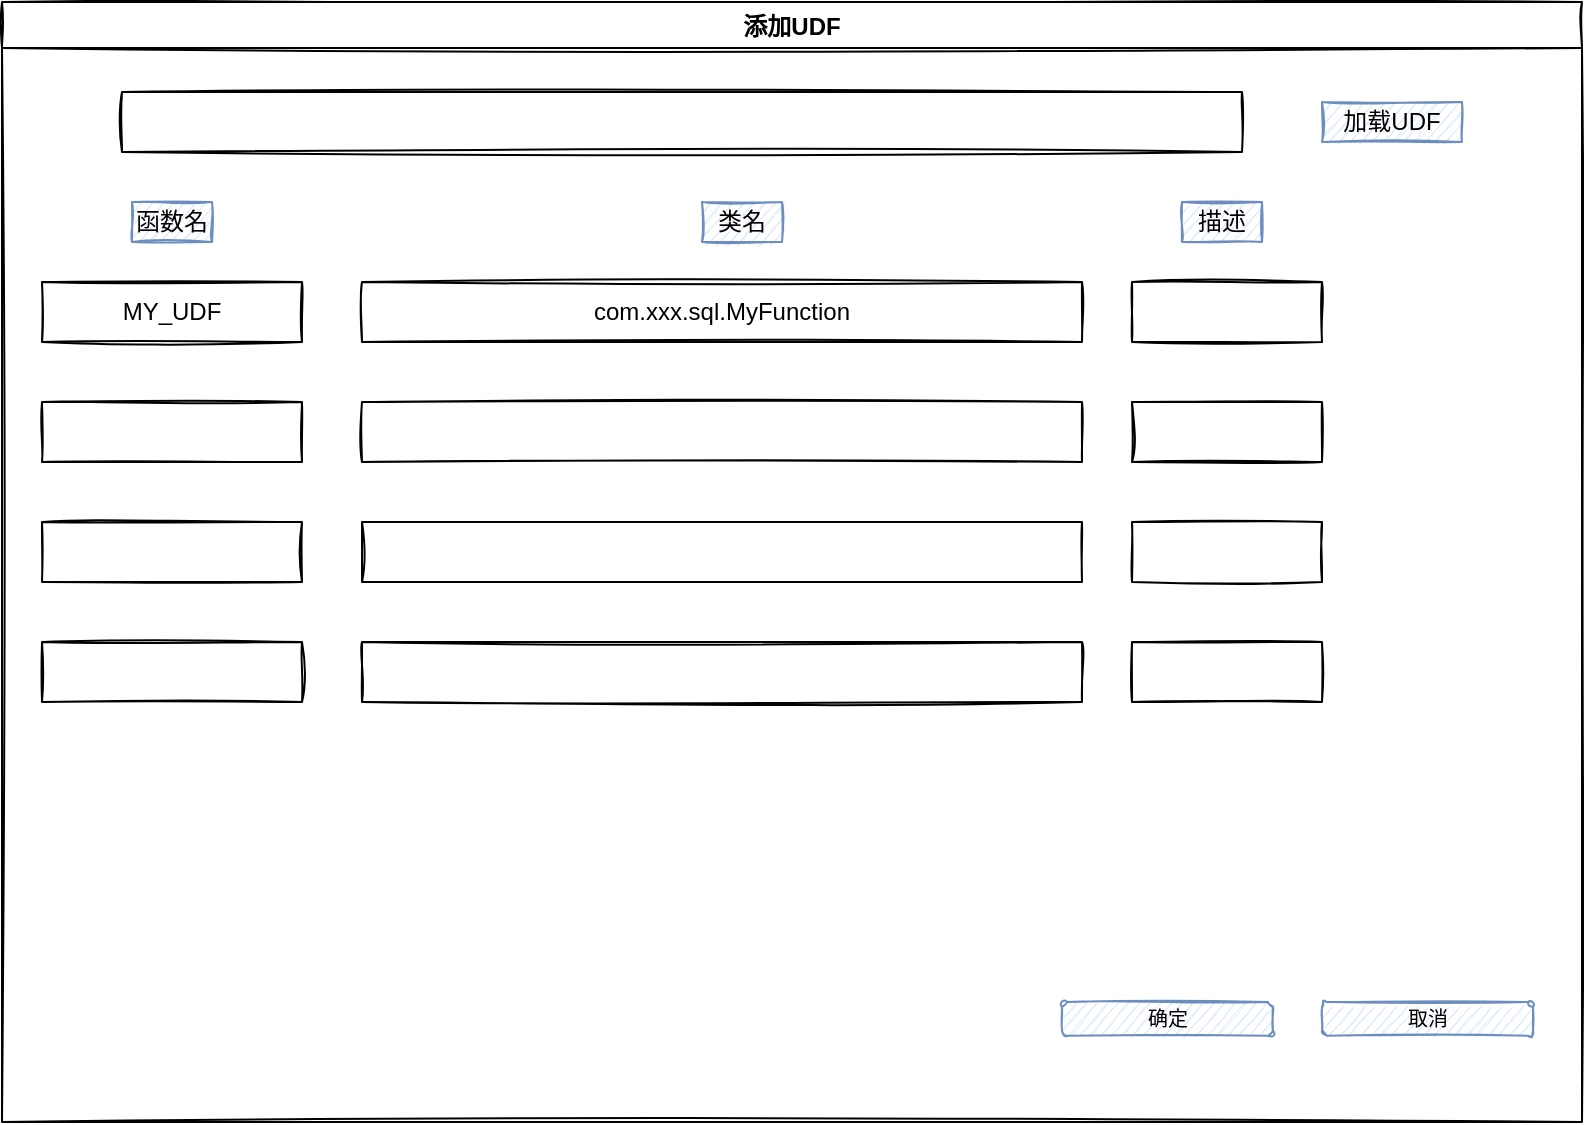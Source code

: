 <mxfile version="15.8.6" type="github" pages="2">
  <diagram id="4iuk9C3c1TCA9W_Shy5l" name="第 1 页">
    <mxGraphModel dx="2009" dy="642" grid="1" gridSize="10" guides="1" tooltips="1" connect="1" arrows="1" fold="1" page="1" pageScale="1" pageWidth="827" pageHeight="1169" math="0" shadow="0">
      <root>
        <mxCell id="0" />
        <mxCell id="1" parent="0" />
        <mxCell id="2UPqbbec-4hA788skLOh-12" value="添加UDF" style="swimlane;sketch=1;" parent="1" vertex="1">
          <mxGeometry x="-510" y="80" width="790" height="560" as="geometry" />
        </mxCell>
        <mxCell id="2UPqbbec-4hA788skLOh-27" value="com.xxx.sql.MyFunction" style="rounded=0;whiteSpace=wrap;html=1;sketch=1;" parent="2UPqbbec-4hA788skLOh-12" vertex="1">
          <mxGeometry x="180" y="140" width="360" height="30" as="geometry" />
        </mxCell>
        <mxCell id="2UPqbbec-4hA788skLOh-28" value="函数名" style="text;html=1;strokeColor=#6c8ebf;fillColor=#dae8fc;align=center;verticalAlign=middle;whiteSpace=wrap;rounded=0;sketch=1;" parent="2UPqbbec-4hA788skLOh-12" vertex="1">
          <mxGeometry x="65" y="100" width="40" height="20" as="geometry" />
        </mxCell>
        <mxCell id="2UPqbbec-4hA788skLOh-29" value="类名" style="text;html=1;strokeColor=#6c8ebf;fillColor=#dae8fc;align=center;verticalAlign=middle;whiteSpace=wrap;rounded=0;sketch=1;" parent="2UPqbbec-4hA788skLOh-12" vertex="1">
          <mxGeometry x="350" y="100" width="40" height="20" as="geometry" />
        </mxCell>
        <mxCell id="2UPqbbec-4hA788skLOh-30" value="MY_UDF" style="rounded=0;whiteSpace=wrap;html=1;sketch=1;" parent="2UPqbbec-4hA788skLOh-12" vertex="1">
          <mxGeometry x="20" y="140" width="130" height="30" as="geometry" />
        </mxCell>
        <mxCell id="2UPqbbec-4hA788skLOh-32" value="描述" style="text;html=1;strokeColor=#6c8ebf;fillColor=#dae8fc;align=center;verticalAlign=middle;whiteSpace=wrap;rounded=0;sketch=1;" parent="2UPqbbec-4hA788skLOh-12" vertex="1">
          <mxGeometry x="590" y="100" width="40" height="20" as="geometry" />
        </mxCell>
        <mxCell id="2UPqbbec-4hA788skLOh-41" value="加载UDF" style="text;html=1;strokeColor=#6c8ebf;fillColor=#dae8fc;align=center;verticalAlign=middle;whiteSpace=wrap;rounded=0;sketch=1;" parent="2UPqbbec-4hA788skLOh-12" vertex="1">
          <mxGeometry x="660" y="50" width="70" height="20" as="geometry" />
        </mxCell>
        <mxCell id="2UPqbbec-4hA788skLOh-40" value="" style="rounded=0;whiteSpace=wrap;html=1;sketch=1;" parent="2UPqbbec-4hA788skLOh-12" vertex="1">
          <mxGeometry x="60" y="45" width="560" height="30" as="geometry" />
        </mxCell>
        <mxCell id="2UPqbbec-4hA788skLOh-43" value="" style="rounded=0;whiteSpace=wrap;html=1;sketch=1;" parent="2UPqbbec-4hA788skLOh-12" vertex="1">
          <mxGeometry x="180" y="200" width="360" height="30" as="geometry" />
        </mxCell>
        <mxCell id="2UPqbbec-4hA788skLOh-44" value="" style="rounded=0;whiteSpace=wrap;html=1;sketch=1;" parent="2UPqbbec-4hA788skLOh-12" vertex="1">
          <mxGeometry x="20" y="200" width="130" height="30" as="geometry" />
        </mxCell>
        <mxCell id="2UPqbbec-4hA788skLOh-57" value="" style="shape=image;html=1;verticalAlign=top;verticalLabelPosition=bottom;labelBackgroundColor=#ffffff;imageAspect=0;aspect=fixed;image=https://cdn3.iconfinder.com/data/icons/flat-actions-icons-9/792/Tick_Mark_Dark-128.png;sketch=1;" parent="2UPqbbec-4hA788skLOh-12" vertex="1">
          <mxGeometry x="720" y="136" width="38" height="38" as="geometry" />
        </mxCell>
        <mxCell id="2UPqbbec-4hA788skLOh-58" value="" style="shape=image;html=1;verticalAlign=top;verticalLabelPosition=bottom;labelBackgroundColor=#ffffff;imageAspect=0;aspect=fixed;image=https://cdn3.iconfinder.com/data/icons/flat-actions-icons-9/792/Tick_Mark_Dark-128.png;sketch=1;" parent="2UPqbbec-4hA788skLOh-12" vertex="1">
          <mxGeometry x="720" y="200" width="38" height="38" as="geometry" />
        </mxCell>
        <mxCell id="2UPqbbec-4hA788skLOh-59" value="" style="shape=image;html=1;verticalAlign=top;verticalLabelPosition=bottom;labelBackgroundColor=#ffffff;imageAspect=0;aspect=fixed;image=https://cdn3.iconfinder.com/data/icons/flat-actions-icons-9/792/Tick_Mark_Dark-128.png;sketch=1;" parent="2UPqbbec-4hA788skLOh-12" vertex="1">
          <mxGeometry x="720" y="261" width="38" height="38" as="geometry" />
        </mxCell>
        <mxCell id="2UPqbbec-4hA788skLOh-61" value="" style="shape=image;html=1;verticalAlign=top;verticalLabelPosition=bottom;labelBackgroundColor=#ffffff;imageAspect=0;aspect=fixed;image=https://cdn4.iconfinder.com/data/icons/icocentre-free-icons/114/f-cross_256-128.png;sketch=1;" parent="2UPqbbec-4hA788skLOh-12" vertex="1">
          <mxGeometry x="725" y="328.5" width="28" height="28" as="geometry" />
        </mxCell>
        <mxCell id="2UPqbbec-4hA788skLOh-64" value="确定" style="rounded=1;html=1;shadow=0;dashed=0;whiteSpace=wrap;fontSize=10;fillColor=#dae8fc;align=center;strokeColor=#6c8ebf;sketch=1;" parent="2UPqbbec-4hA788skLOh-12" vertex="1">
          <mxGeometry x="530" y="500" width="105.5" height="16.88" as="geometry" />
        </mxCell>
        <mxCell id="2UPqbbec-4hA788skLOh-68" value="" style="shape=image;html=1;verticalAlign=top;verticalLabelPosition=bottom;labelBackgroundColor=#ffffff;imageAspect=0;aspect=fixed;image=https://cdn4.iconfinder.com/data/icons/ionicons/512/icon-ios7-minus-outline-128.png;sketch=1;" parent="2UPqbbec-4hA788skLOh-12" vertex="1">
          <mxGeometry x="691" y="140" width="29" height="29" as="geometry" />
        </mxCell>
        <mxCell id="2UPqbbec-4hA788skLOh-69" value="" style="shape=image;html=1;verticalAlign=top;verticalLabelPosition=bottom;labelBackgroundColor=#ffffff;imageAspect=0;aspect=fixed;image=https://cdn4.iconfinder.com/data/icons/ionicons/512/icon-ios7-minus-outline-128.png;sketch=1;" parent="2UPqbbec-4hA788skLOh-12" vertex="1">
          <mxGeometry x="691" y="204.5" width="29" height="29" as="geometry" />
        </mxCell>
        <mxCell id="2UPqbbec-4hA788skLOh-70" value="" style="shape=image;html=1;verticalAlign=top;verticalLabelPosition=bottom;labelBackgroundColor=#ffffff;imageAspect=0;aspect=fixed;image=https://cdn4.iconfinder.com/data/icons/ionicons/512/icon-ios7-minus-outline-128.png;sketch=1;" parent="2UPqbbec-4hA788skLOh-12" vertex="1">
          <mxGeometry x="691" y="265.5" width="29" height="29" as="geometry" />
        </mxCell>
        <mxCell id="2UPqbbec-4hA788skLOh-71" value="" style="shape=image;html=1;verticalAlign=top;verticalLabelPosition=bottom;labelBackgroundColor=#ffffff;imageAspect=0;aspect=fixed;image=https://cdn4.iconfinder.com/data/icons/ionicons/512/icon-ios7-minus-outline-128.png;sketch=1;" parent="2UPqbbec-4hA788skLOh-12" vertex="1">
          <mxGeometry x="690" y="328.5" width="29" height="29" as="geometry" />
        </mxCell>
        <mxCell id="eT6F7r95OTAMLALFbOT9-1" value="" style="rounded=0;whiteSpace=wrap;html=1;sketch=1;" parent="2UPqbbec-4hA788skLOh-12" vertex="1">
          <mxGeometry x="565" y="140" width="95" height="30" as="geometry" />
        </mxCell>
        <mxCell id="eT6F7r95OTAMLALFbOT9-3" value="" style="rounded=0;whiteSpace=wrap;html=1;sketch=1;" parent="2UPqbbec-4hA788skLOh-12" vertex="1">
          <mxGeometry x="565" y="200" width="95" height="30" as="geometry" />
        </mxCell>
        <mxCell id="eT6F7r95OTAMLALFbOT9-5" value="" style="rounded=0;whiteSpace=wrap;html=1;sketch=1;" parent="2UPqbbec-4hA788skLOh-12" vertex="1">
          <mxGeometry x="565" y="320" width="95" height="30" as="geometry" />
        </mxCell>
        <mxCell id="eT6F7r95OTAMLALFbOT9-4" value="" style="rounded=0;whiteSpace=wrap;html=1;sketch=1;" parent="2UPqbbec-4hA788skLOh-12" vertex="1">
          <mxGeometry x="565" y="260" width="95" height="30" as="geometry" />
        </mxCell>
        <mxCell id="2UPqbbec-4hA788skLOh-46" value="" style="rounded=0;whiteSpace=wrap;html=1;sketch=1;" parent="1" vertex="1">
          <mxGeometry x="-330" y="340" width="360" height="30" as="geometry" />
        </mxCell>
        <mxCell id="2UPqbbec-4hA788skLOh-47" value="" style="rounded=0;whiteSpace=wrap;html=1;sketch=1;" parent="1" vertex="1">
          <mxGeometry x="-490" y="340" width="130" height="30" as="geometry" />
        </mxCell>
        <mxCell id="2UPqbbec-4hA788skLOh-49" value="" style="rounded=0;whiteSpace=wrap;html=1;sketch=1;" parent="1" vertex="1">
          <mxGeometry x="-330" y="400" width="360" height="30" as="geometry" />
        </mxCell>
        <mxCell id="2UPqbbec-4hA788skLOh-50" value="" style="rounded=0;whiteSpace=wrap;html=1;sketch=1;" parent="1" vertex="1">
          <mxGeometry x="-490" y="400" width="130" height="30" as="geometry" />
        </mxCell>
        <mxCell id="2UPqbbec-4hA788skLOh-66" value="取消" style="rounded=1;html=1;shadow=0;dashed=0;whiteSpace=wrap;fontSize=10;fillColor=#dae8fc;align=center;strokeColor=#6c8ebf;sketch=1;" parent="1" vertex="1">
          <mxGeometry x="150" y="580" width="105.5" height="16.88" as="geometry" />
        </mxCell>
      </root>
    </mxGraphModel>
  </diagram>
  <diagram id="IbhHh8VE6QM9-RpfRE3v" name="第 2 页">
    <mxGraphModel dx="1182" dy="642" grid="1" gridSize="10" guides="1" tooltips="1" connect="1" arrows="1" fold="1" page="1" pageScale="1" pageWidth="827" pageHeight="1169" math="0" shadow="0">
      <root>
        <mxCell id="IIgY_rsshR4AEc-FguAB-0" />
        <mxCell id="IIgY_rsshR4AEc-FguAB-1" parent="IIgY_rsshR4AEc-FguAB-0" />
        <mxCell id="_fa85mMK6ymNcFbLeZfS-16" value="TICS计算节点" style="swimlane;labelBackgroundColor=none;comic=0;sketch=1;fontSize=15;fontColor=#000000;fillColor=none;" parent="IIgY_rsshR4AEc-FguAB-1" vertex="1">
          <mxGeometry x="50" y="50" width="880" height="710" as="geometry" />
        </mxCell>
        <mxCell id="_fa85mMK6ymNcFbLeZfS-17" value="计算节点" style="swimlane;fontStyle=0;childLayout=stackLayout;horizontal=1;startSize=26;fillColor=none;horizontalStack=0;resizeParent=1;resizeParentMax=0;resizeLast=0;collapsible=1;marginBottom=0;labelBackgroundColor=none;comic=0;sketch=1;fontSize=15;fontColor=#000000;" parent="_fa85mMK6ymNcFbLeZfS-16" vertex="1">
          <mxGeometry x="10" y="30" width="140" height="234" as="geometry" />
        </mxCell>
        <mxCell id="_fa85mMK6ymNcFbLeZfS-18" value="作业管理" style="text;strokeColor=none;fillColor=none;align=left;verticalAlign=top;spacingLeft=4;spacingRight=4;overflow=hidden;rotatable=0;points=[[0,0.5],[1,0.5]];portConstraint=eastwest;labelBackgroundColor=none;comic=0;sketch=1;fontSize=15;fontColor=#000000;" parent="_fa85mMK6ymNcFbLeZfS-17" vertex="1">
          <mxGeometry y="26" width="140" height="26" as="geometry" />
        </mxCell>
        <mxCell id="22q1olXE7yHZll5WsaAp-2" value="任务管理" style="text;strokeColor=none;fillColor=none;align=left;verticalAlign=top;spacingLeft=4;spacingRight=4;overflow=hidden;rotatable=0;points=[[0,0.5],[1,0.5]];portConstraint=eastwest;labelBackgroundColor=none;comic=0;sketch=1;fontSize=15;fontColor=#000000;" vertex="1" parent="_fa85mMK6ymNcFbLeZfS-17">
          <mxGeometry y="52" width="140" height="26" as="geometry" />
        </mxCell>
        <mxCell id="_fa85mMK6ymNcFbLeZfS-20" value="数据管理" style="text;strokeColor=none;fillColor=none;align=left;verticalAlign=top;spacingLeft=4;spacingRight=4;overflow=hidden;rotatable=0;points=[[0,0.5],[1,0.5]];portConstraint=eastwest;labelBackgroundColor=none;comic=0;sketch=1;fontSize=15;fontColor=#000000;" parent="_fa85mMK6ymNcFbLeZfS-17" vertex="1">
          <mxGeometry y="78" width="140" height="26" as="geometry" />
        </mxCell>
        <mxCell id="_fa85mMK6ymNcFbLeZfS-21" value="算法管理" style="text;strokeColor=none;fillColor=none;align=left;verticalAlign=top;spacingLeft=4;spacingRight=4;overflow=hidden;rotatable=0;points=[[0,0.5],[1,0.5]];portConstraint=eastwest;labelBackgroundColor=none;comic=0;sketch=1;fontSize=15;fontColor=#000000;" parent="_fa85mMK6ymNcFbLeZfS-17" vertex="1">
          <mxGeometry y="104" width="140" height="26" as="geometry" />
        </mxCell>
        <mxCell id="_fa85mMK6ymNcFbLeZfS-22" value="连接器管理" style="text;strokeColor=none;fillColor=none;align=left;verticalAlign=top;spacingLeft=4;spacingRight=4;overflow=hidden;rotatable=0;points=[[0,0.5],[1,0.5]];portConstraint=eastwest;labelBackgroundColor=none;comic=0;sketch=1;fontSize=15;fontColor=#000000;" parent="_fa85mMK6ymNcFbLeZfS-17" vertex="1">
          <mxGeometry y="130" width="140" height="26" as="geometry" />
        </mxCell>
        <mxCell id="_fa85mMK6ymNcFbLeZfS-23" value="审计日志" style="text;strokeColor=none;fillColor=none;align=left;verticalAlign=top;spacingLeft=4;spacingRight=4;overflow=hidden;rotatable=0;points=[[0,0.5],[1,0.5]];portConstraint=eastwest;labelBackgroundColor=none;comic=0;sketch=1;fontSize=15;fontColor=#000000;" parent="_fa85mMK6ymNcFbLeZfS-17" vertex="1">
          <mxGeometry y="156" width="140" height="26" as="geometry" />
        </mxCell>
        <mxCell id="22q1olXE7yHZll5WsaAp-1" value="审批管理" style="text;strokeColor=none;fillColor=none;align=left;verticalAlign=top;spacingLeft=4;spacingRight=4;overflow=hidden;rotatable=0;points=[[0,0.5],[1,0.5]];portConstraint=eastwest;labelBackgroundColor=none;comic=0;sketch=1;fontSize=15;fontColor=#000000;" vertex="1" parent="_fa85mMK6ymNcFbLeZfS-17">
          <mxGeometry y="182" width="140" height="26" as="geometry" />
        </mxCell>
        <mxCell id="_fa85mMK6ymNcFbLeZfS-19" value="自定义函数管理" style="text;strokeColor=#000000;fillColor=none;align=left;verticalAlign=top;spacingLeft=4;spacingRight=4;overflow=hidden;rotatable=0;points=[[0,0.5],[1,0.5]];portConstraint=eastwest;labelBackgroundColor=#E6E6E6;comic=0;sketch=1;fontSize=15;fontColor=#0000FF;fontStyle=1" parent="_fa85mMK6ymNcFbLeZfS-17" vertex="1">
          <mxGeometry y="208" width="140" height="26" as="geometry" />
        </mxCell>
        <mxCell id="_fa85mMK6ymNcFbLeZfS-38" value="" style="strokeWidth=1;shadow=0;dashed=0;align=center;html=1;shape=mxgraph.mockup.containers.marginRect2;rectMarginTop=32;strokeColor=#666666;gradientColor=none;labelBackgroundColor=#E6E6E6;comic=0;sketch=1;fontSize=15;fontColor=#0000FF;container=0;" parent="_fa85mMK6ymNcFbLeZfS-16" vertex="1">
          <mxGeometry x="160" y="40" width="720" height="660" as="geometry" />
        </mxCell>
        <mxCell id="_fa85mMK6ymNcFbLeZfS-40" value="&lt;font color=&quot;#0000ff&quot;&gt;自定义函数管理&lt;/font&gt;" style="strokeWidth=1;shadow=0;dashed=0;align=center;html=1;shape=mxgraph.mockup.containers.rrect;rSize=0;fontSize=17;fontColor=#ffffff;strokeColor=#008cff;fillColor=#008cff;labelBackgroundColor=#E6E6E6;comic=0;sketch=1;" parent="_fa85mMK6ymNcFbLeZfS-16" vertex="1">
          <mxGeometry x="160" y="40" width="60" height="25" as="geometry">
            <mxPoint x="30" as="offset" />
          </mxGeometry>
        </mxCell>
        <mxCell id="oAJzMptCtqDwiKWxb2wn-0" value="函数名" style="strokeWidth=1;shadow=0;dashed=0;align=center;html=1;shape=mxgraph.mockup.forms.uRect;fontSize=17;fontColor=#666666;align=left;spacingLeft=5;strokeColor=#666666;labelBackgroundColor=#E6E6E6;comic=0;sketch=1;fillColor=none;" parent="_fa85mMK6ymNcFbLeZfS-16" vertex="1">
          <mxGeometry x="200" y="126.716" width="70" height="40.574" as="geometry" />
        </mxCell>
        <mxCell id="oAJzMptCtqDwiKWxb2wn-2" value="包名" style="strokeWidth=1;shadow=0;dashed=0;align=center;html=1;shape=mxgraph.mockup.forms.uRect;fontSize=17;fontColor=#666666;align=left;spacingLeft=5;strokeColor=#666666;labelBackgroundColor=#E6E6E6;comic=0;sketch=1;fillColor=none;" parent="_fa85mMK6ymNcFbLeZfS-16" vertex="1">
          <mxGeometry x="305.5" y="126.716" width="50" height="40.574" as="geometry" />
        </mxCell>
        <mxCell id="oAJzMptCtqDwiKWxb2wn-4" value="添加时间" style="strokeWidth=1;shadow=0;dashed=0;align=center;html=1;shape=mxgraph.mockup.forms.uRect;fontSize=17;fontColor=#666666;align=left;spacingLeft=5;strokeColor=#666666;labelBackgroundColor=#E6E6E6;comic=0;sketch=1;fillColor=none;" parent="_fa85mMK6ymNcFbLeZfS-16" vertex="1">
          <mxGeometry x="580" y="126.716" width="80" height="40.574" as="geometry" />
        </mxCell>
        <mxCell id="oAJzMptCtqDwiKWxb2wn-3" value="类名" style="strokeWidth=1;shadow=0;dashed=0;align=center;html=1;shape=mxgraph.mockup.forms.uRect;fontSize=17;fontColor=#666666;align=left;spacingLeft=5;strokeColor=#666666;labelBackgroundColor=#E6E6E6;comic=0;sketch=1;fillColor=none;" parent="_fa85mMK6ymNcFbLeZfS-16" vertex="1">
          <mxGeometry x="440" y="126.716" width="46" height="40.574" as="geometry" />
        </mxCell>
        <mxCell id="oAJzMptCtqDwiKWxb2wn-7" value="描述" style="strokeWidth=1;shadow=0;dashed=0;align=center;html=1;shape=mxgraph.mockup.forms.uRect;fontSize=17;fontColor=#666666;align=left;spacingLeft=5;strokeColor=#666666;labelBackgroundColor=#E6E6E6;comic=0;sketch=1;fillColor=none;" parent="_fa85mMK6ymNcFbLeZfS-16" vertex="1">
          <mxGeometry x="690" y="126.716" width="50" height="40.574" as="geometry" />
        </mxCell>
        <mxCell id="oAJzMptCtqDwiKWxb2wn-8" value="操作" style="strokeWidth=1;shadow=0;dashed=0;align=center;html=1;shape=mxgraph.mockup.forms.uRect;fontSize=17;fontColor=#666666;align=left;spacingLeft=5;strokeColor=#666666;labelBackgroundColor=#E6E6E6;comic=0;sketch=1;fillColor=none;" parent="_fa85mMK6ymNcFbLeZfS-16" vertex="1">
          <mxGeometry x="785" y="126.716" width="50" height="40.574" as="geometry" />
        </mxCell>
        <mxCell id="oAJzMptCtqDwiKWxb2wn-172" value="Search" style="strokeWidth=1;shadow=0;dashed=0;align=center;html=1;shape=mxgraph.mockup.forms.searchBox;strokeColor=#999999;mainText=;strokeColor2=#008cff;fontColor=#666666;fontSize=17;align=left;spacingLeft=3;labelBackgroundColor=#E6E6E6;comic=0;sketch=1;fillColor=none;" parent="_fa85mMK6ymNcFbLeZfS-16" vertex="1">
          <mxGeometry x="710" y="82.09" width="150" height="27.91" as="geometry" />
        </mxCell>
        <mxCell id="7TJ8AYWmFjZWPABuEI0L-0" value="创建" style="rounded=1;html=1;shadow=0;dashed=0;whiteSpace=wrap;fontSize=10;fillColor=#dae8fc;align=center;strokeColor=#6c8ebf;sketch=1;" parent="_fa85mMK6ymNcFbLeZfS-16" vertex="1">
          <mxGeometry x="200" y="82.09" width="105.5" height="22.83" as="geometry" />
        </mxCell>
        <mxCell id="oAJzMptCtqDwiKWxb2wn-123" value="FUNC1" style="text;html=1;strokeColor=none;fillColor=none;align=center;verticalAlign=middle;whiteSpace=wrap;rounded=0;labelBackgroundColor=#E6E6E6;comic=0;sketch=1;fontSize=15;fontColor=#000000;" parent="_fa85mMK6ymNcFbLeZfS-16" vertex="1">
          <mxGeometry x="200" y="180.004" width="60" height="40.574" as="geometry" />
        </mxCell>
        <mxCell id="oAJzMptCtqDwiKWxb2wn-124" value="com.huawei.udf.MyFunction" style="text;html=1;strokeColor=none;fillColor=none;align=center;verticalAlign=middle;whiteSpace=wrap;rounded=0;labelBackgroundColor=#E6E6E6;comic=0;sketch=1;fontSize=15;fontColor=#000000;" parent="_fa85mMK6ymNcFbLeZfS-16" vertex="1">
          <mxGeometry x="433" y="178.894" width="60" height="40.574" as="geometry" />
        </mxCell>
        <mxCell id="oAJzMptCtqDwiKWxb2wn-125" value="udf" style="text;html=1;strokeColor=none;fillColor=none;align=center;verticalAlign=middle;whiteSpace=wrap;rounded=0;labelBackgroundColor=#E6E6E6;comic=0;sketch=1;fontSize=15;fontColor=#000000;" parent="_fa85mMK6ymNcFbLeZfS-16" vertex="1">
          <mxGeometry x="300.5" y="178.894" width="60" height="40.574" as="geometry" />
        </mxCell>
        <mxCell id="oAJzMptCtqDwiKWxb2wn-128" value="2021.11.27" style="text;html=1;strokeColor=none;fillColor=none;align=center;verticalAlign=middle;whiteSpace=wrap;rounded=0;labelBackgroundColor=#E6E6E6;comic=0;sketch=1;fontSize=15;fontColor=#000000;" parent="_fa85mMK6ymNcFbLeZfS-16" vertex="1">
          <mxGeometry x="590" y="178.894" width="60" height="40.574" as="geometry" />
        </mxCell>
        <mxCell id="oAJzMptCtqDwiKWxb2wn-129" value="" style="shape=image;html=1;verticalAlign=top;verticalLabelPosition=bottom;labelBackgroundColor=#ffffff;imageAspect=0;aspect=fixed;image=https://cdn4.iconfinder.com/data/icons/icocentre-free-icons/114/f-cross_256-128.png;sketch=1;comic=0;fontSize=15;fontColor=#000000;fillColor=none;" parent="_fa85mMK6ymNcFbLeZfS-16" vertex="1">
          <mxGeometry x="810" y="192.176" width="14" height="14" as="geometry" />
        </mxCell>
        <mxCell id="oAJzMptCtqDwiKWxb2wn-130" value="&lt;span style=&quot;color: rgba(0 , 0 , 0 , 0) ; font-family: monospace ; font-size: 0px ; background-color: rgb(248 , 249 , 250)&quot;&gt;%3CmxGraphModel%3E%3Croot%3E%3CmxCell%20id%3D%220%22%2F%3E%3CmxCell%20id%3D%221%22%20parent%3D%220%22%2F%3E%3CmxCell%20id%3D%222%22%20value%3D%22ei_tics%22%20style%3D%22text%3Bhtml%3D1%3BstrokeColor%3Dnone%3BfillColor%3Dnone%3Balign%3Dcenter%3BverticalAlign%3Dmiddle%3BwhiteSpace%3Dwrap%3Brounded%3D0%3BlabelBackgroundColor%3D%23E6E6E6%3Bcomic%3D0%3Bsketch%3D1%3BfontSize%3D15%3BfontColor%3D%23000000%3B%22%20vertex%3D%221%22%20parent%3D%221%22%3E%3CmxGeometry%20x%3D%22605%22%20y%3D%22370%22%20width%3D%2260%22%20height%3D%2230%22%20as%3D%22geometry%22%2F%3E%3C%2FmxCell%3E%3C%2Froot%3E%3C%2FmxGraphModel%3E&lt;/span&gt;&lt;span style=&quot;color: rgba(0 , 0 , 0 , 0) ; font-family: monospace ; font-size: 0px ; background-color: rgb(248 , 249 , 250)&quot;&gt;%3CmxGraphModel%3E%3Croot%3E%3CmxCell%20id%3D%220%22%2F%3E%3CmxCell%20id%3D%221%22%20parent%3D%220%22%2F%3E%3CmxCell%20id%3D%222%22%20value%3D%22ei_tics%22%20style%3D%22text%3Bhtml%3D1%3BstrokeColor%3Dnone%3BfillColor%3Dnone%3Balign%3Dcenter%3BverticalAlign%3Dmiddle%3BwhiteSpace%3Dwrap%3Brounded%3D0%3BlabelBackgroundColor%3D%23E6E6E6%3Bcomic%3D0%3Bsketch%3D1%3BfontSize%3D15%3BfontColor%3D%23000000%3B%22%20vertex%3D%221%22%20parent%3D%221%22%3E%3CmxGeometry%20x%3D%22605%22%20y%3D%22370%22%20width%3D%2260%22%20height%3D%2230%22%20as%3D%22geometry%22%2F%3E%3C%2FmxCell%3E%3C%2Froot%3E%3C%2FmxGraphModel%3E&lt;/span&gt;" style="rounded=1;whiteSpace=wrap;html=1;labelBackgroundColor=#E6E6E6;comic=0;sketch=1;fontSize=15;fontColor=#000000;fillColor=none;" parent="_fa85mMK6ymNcFbLeZfS-16" vertex="1">
          <mxGeometry x="195" y="370" width="640" height="41.11" as="geometry" />
        </mxCell>
        <mxCell id="oAJzMptCtqDwiKWxb2wn-131" value="" style="dashed=0;aspect=fixed;verticalLabelPosition=bottom;verticalAlign=top;align=center;shape=mxgraph.gmdl.edit;strokeColor=none;fillColor=#737373;shadow=0;sketch=0;labelBackgroundColor=#E6E6E6;comic=0;fontSize=15;fontColor=#000000;" parent="_fa85mMK6ymNcFbLeZfS-16" vertex="1">
          <mxGeometry x="785" y="192.176" width="20" height="20" as="geometry" />
        </mxCell>
        <mxCell id="22q1olXE7yHZll5WsaAp-6" value="&lt;span style=&quot;color: rgba(0 , 0 , 0 , 0) ; font-family: monospace ; font-size: 0px ; background-color: rgb(248 , 249 , 250)&quot;&gt;%3CmxGraphModel%3E%3Croot%3E%3CmxCell%20id%3D%220%22%2F%3E%3CmxCell%20id%3D%221%22%20parent%3D%220%22%2F%3E%3CmxCell%20id%3D%222%22%20value%3D%22ei_tics%22%20style%3D%22text%3Bhtml%3D1%3BstrokeColor%3Dnone%3BfillColor%3Dnone%3Balign%3Dcenter%3BverticalAlign%3Dmiddle%3BwhiteSpace%3Dwrap%3Brounded%3D0%3BlabelBackgroundColor%3D%23E6E6E6%3Bcomic%3D0%3Bsketch%3D1%3BfontSize%3D15%3BfontColor%3D%23000000%3B%22%20vertex%3D%221%22%20parent%3D%221%22%3E%3CmxGeometry%20x%3D%22605%22%20y%3D%22370%22%20width%3D%2260%22%20height%3D%2230%22%20as%3D%22geometry%22%2F%3E%3C%2FmxCell%3E%3C%2Froot%3E%3C%2FmxGraphModel%3E&lt;/span&gt;&lt;span style=&quot;color: rgba(0 , 0 , 0 , 0) ; font-family: monospace ; font-size: 0px ; background-color: rgb(248 , 249 , 250)&quot;&gt;%3CmxGraphModel%3E%3Croot%3E%3CmxCell%20id%3D%220%22%2F%3E%3CmxCell%20id%3D%221%22%20parent%3D%220%22%2F%3E%3CmxCell%20id%3D%222%22%20value%3D%22ei_tics%22%20style%3D%22text%3Bhtml%3D1%3BstrokeColor%3Dnone%3BfillColor%3Dnone%3Balign%3Dcenter%3BverticalAlign%3Dmiddle%3BwhiteSpace%3Dwrap%3Brounded%3D0%3BlabelBackgroundColor%3D%23E6E6E6%3Bcomic%3D0%3Bsketch%3D1%3BfontSize%3D15%3BfontColor%3D%23000000%3B%22%20vertex%3D%221%22%20parent%3D%221%22%3E%3CmxGeometry%20x%3D%22605%22%20y%3D%22370%22%20width%3D%2260%22%20height%3D%2230%22%20as%3D%22geometry%22%2F%3E%3C%2FmxCell%3E%3C%2Froot%3E%3C%2FmxGraphModel%3E&lt;/span&gt;" style="rounded=1;whiteSpace=wrap;html=1;labelBackgroundColor=#E6E6E6;comic=0;sketch=1;fontSize=15;fontColor=#000000;fillColor=none;" vertex="1" parent="_fa85mMK6ymNcFbLeZfS-16">
          <mxGeometry x="195" y="240" width="640" height="41.11" as="geometry" />
        </mxCell>
        <mxCell id="22q1olXE7yHZll5WsaAp-7" value="&lt;span style=&quot;color: rgba(0 , 0 , 0 , 0) ; font-family: monospace ; font-size: 0px ; background-color: rgb(248 , 249 , 250)&quot;&gt;%3CmxGraphModel%3E%3Croot%3E%3CmxCell%20id%3D%220%22%2F%3E%3CmxCell%20id%3D%221%22%20parent%3D%220%22%2F%3E%3CmxCell%20id%3D%222%22%20value%3D%22ei_tics%22%20style%3D%22text%3Bhtml%3D1%3BstrokeColor%3Dnone%3BfillColor%3Dnone%3Balign%3Dcenter%3BverticalAlign%3Dmiddle%3BwhiteSpace%3Dwrap%3Brounded%3D0%3BlabelBackgroundColor%3D%23E6E6E6%3Bcomic%3D0%3Bsketch%3D1%3BfontSize%3D15%3BfontColor%3D%23000000%3B%22%20vertex%3D%221%22%20parent%3D%221%22%3E%3CmxGeometry%20x%3D%22605%22%20y%3D%22370%22%20width%3D%2260%22%20height%3D%2230%22%20as%3D%22geometry%22%2F%3E%3C%2FmxCell%3E%3C%2Froot%3E%3C%2FmxGraphModel%3E&lt;/span&gt;&lt;span style=&quot;color: rgba(0 , 0 , 0 , 0) ; font-family: monospace ; font-size: 0px ; background-color: rgb(248 , 249 , 250)&quot;&gt;%3CmxGraphModel%3E%3Croot%3E%3CmxCell%20id%3D%220%22%2F%3E%3CmxCell%20id%3D%221%22%20parent%3D%220%22%2F%3E%3CmxCell%20id%3D%222%22%20value%3D%22ei_tics%22%20style%3D%22text%3Bhtml%3D1%3BstrokeColor%3Dnone%3BfillColor%3Dnone%3Balign%3Dcenter%3BverticalAlign%3Dmiddle%3BwhiteSpace%3Dwrap%3Brounded%3D0%3BlabelBackgroundColor%3D%23E6E6E6%3Bcomic%3D0%3Bsketch%3D1%3BfontSize%3D15%3BfontColor%3D%23000000%3B%22%20vertex%3D%221%22%20parent%3D%221%22%3E%3CmxGeometry%20x%3D%22605%22%20y%3D%22370%22%20width%3D%2260%22%20height%3D%2230%22%20as%3D%22geometry%22%2F%3E%3C%2FmxCell%3E%3C%2Froot%3E%3C%2FmxGraphModel%3E&lt;/span&gt;" style="rounded=1;whiteSpace=wrap;html=1;labelBackgroundColor=#E6E6E6;comic=0;sketch=1;fontSize=15;fontColor=#000000;fillColor=none;" vertex="1" parent="_fa85mMK6ymNcFbLeZfS-16">
          <mxGeometry x="195" y="303.89" width="640" height="41.11" as="geometry" />
        </mxCell>
        <mxCell id="22q1olXE7yHZll5WsaAp-8" value="FUNC1" style="text;html=1;strokeColor=none;fillColor=none;align=center;verticalAlign=middle;whiteSpace=wrap;rounded=0;labelBackgroundColor=#E6E6E6;comic=0;sketch=1;fontSize=15;fontColor=#000000;" vertex="1" parent="IIgY_rsshR4AEc-FguAB-1">
          <mxGeometry x="250" y="294.004" width="60" height="40.574" as="geometry" />
        </mxCell>
        <mxCell id="22q1olXE7yHZll5WsaAp-9" value="com.huawei.udf.MyFunction" style="text;html=1;strokeColor=none;fillColor=none;align=center;verticalAlign=middle;whiteSpace=wrap;rounded=0;labelBackgroundColor=#E6E6E6;comic=0;sketch=1;fontSize=15;fontColor=#000000;" vertex="1" parent="IIgY_rsshR4AEc-FguAB-1">
          <mxGeometry x="483" y="292.894" width="60" height="40.574" as="geometry" />
        </mxCell>
        <mxCell id="22q1olXE7yHZll5WsaAp-10" value="udf" style="text;html=1;strokeColor=none;fillColor=none;align=center;verticalAlign=middle;whiteSpace=wrap;rounded=0;labelBackgroundColor=#E6E6E6;comic=0;sketch=1;fontSize=15;fontColor=#000000;" vertex="1" parent="IIgY_rsshR4AEc-FguAB-1">
          <mxGeometry x="350.5" y="292.894" width="60" height="40.574" as="geometry" />
        </mxCell>
        <mxCell id="22q1olXE7yHZll5WsaAp-11" value="2021.11.27" style="text;html=1;strokeColor=none;fillColor=none;align=center;verticalAlign=middle;whiteSpace=wrap;rounded=0;labelBackgroundColor=#E6E6E6;comic=0;sketch=1;fontSize=15;fontColor=#000000;" vertex="1" parent="IIgY_rsshR4AEc-FguAB-1">
          <mxGeometry x="640" y="292.894" width="60" height="40.574" as="geometry" />
        </mxCell>
        <mxCell id="22q1olXE7yHZll5WsaAp-12" value="" style="shape=image;html=1;verticalAlign=top;verticalLabelPosition=bottom;labelBackgroundColor=#ffffff;imageAspect=0;aspect=fixed;image=https://cdn4.iconfinder.com/data/icons/icocentre-free-icons/114/f-cross_256-128.png;sketch=1;comic=0;fontSize=15;fontColor=#000000;fillColor=none;" vertex="1" parent="IIgY_rsshR4AEc-FguAB-1">
          <mxGeometry x="860" y="306.176" width="14" height="14" as="geometry" />
        </mxCell>
        <mxCell id="22q1olXE7yHZll5WsaAp-13" value="FUNC1" style="text;html=1;strokeColor=none;fillColor=none;align=center;verticalAlign=middle;whiteSpace=wrap;rounded=0;labelBackgroundColor=#E6E6E6;comic=0;sketch=1;fontSize=15;fontColor=#000000;" vertex="1" parent="IIgY_rsshR4AEc-FguAB-1">
          <mxGeometry x="249" y="355.004" width="60" height="40.574" as="geometry" />
        </mxCell>
        <mxCell id="22q1olXE7yHZll5WsaAp-14" value="com.huawei.udf.MyFunction" style="text;html=1;strokeColor=none;fillColor=none;align=center;verticalAlign=middle;whiteSpace=wrap;rounded=0;labelBackgroundColor=#E6E6E6;comic=0;sketch=1;fontSize=15;fontColor=#000000;" vertex="1" parent="IIgY_rsshR4AEc-FguAB-1">
          <mxGeometry x="482" y="353.894" width="60" height="40.574" as="geometry" />
        </mxCell>
        <mxCell id="22q1olXE7yHZll5WsaAp-15" value="udf" style="text;html=1;strokeColor=none;fillColor=none;align=center;verticalAlign=middle;whiteSpace=wrap;rounded=0;labelBackgroundColor=#E6E6E6;comic=0;sketch=1;fontSize=15;fontColor=#000000;" vertex="1" parent="IIgY_rsshR4AEc-FguAB-1">
          <mxGeometry x="349.5" y="353.894" width="60" height="40.574" as="geometry" />
        </mxCell>
        <mxCell id="22q1olXE7yHZll5WsaAp-16" value="2021.11.27" style="text;html=1;strokeColor=none;fillColor=none;align=center;verticalAlign=middle;whiteSpace=wrap;rounded=0;labelBackgroundColor=#E6E6E6;comic=0;sketch=1;fontSize=15;fontColor=#000000;" vertex="1" parent="IIgY_rsshR4AEc-FguAB-1">
          <mxGeometry x="639" y="353.894" width="60" height="40.574" as="geometry" />
        </mxCell>
        <mxCell id="22q1olXE7yHZll5WsaAp-17" value="" style="shape=image;html=1;verticalAlign=top;verticalLabelPosition=bottom;labelBackgroundColor=#ffffff;imageAspect=0;aspect=fixed;image=https://cdn4.iconfinder.com/data/icons/icocentre-free-icons/114/f-cross_256-128.png;sketch=1;comic=0;fontSize=15;fontColor=#000000;fillColor=none;" vertex="1" parent="IIgY_rsshR4AEc-FguAB-1">
          <mxGeometry x="859" y="367.176" width="14" height="14" as="geometry" />
        </mxCell>
        <mxCell id="22q1olXE7yHZll5WsaAp-18" value="FUNC1" style="text;html=1;strokeColor=none;fillColor=none;align=center;verticalAlign=middle;whiteSpace=wrap;rounded=0;labelBackgroundColor=#E6E6E6;comic=0;sketch=1;fontSize=15;fontColor=#000000;" vertex="1" parent="IIgY_rsshR4AEc-FguAB-1">
          <mxGeometry x="249" y="421.004" width="60" height="40.574" as="geometry" />
        </mxCell>
        <mxCell id="22q1olXE7yHZll5WsaAp-19" value="com.huawei.udf.MyFunction" style="text;html=1;strokeColor=none;fillColor=none;align=center;verticalAlign=middle;whiteSpace=wrap;rounded=0;labelBackgroundColor=#E6E6E6;comic=0;sketch=1;fontSize=15;fontColor=#000000;" vertex="1" parent="IIgY_rsshR4AEc-FguAB-1">
          <mxGeometry x="482" y="419.894" width="60" height="40.574" as="geometry" />
        </mxCell>
        <mxCell id="22q1olXE7yHZll5WsaAp-20" value="udf" style="text;html=1;strokeColor=none;fillColor=none;align=center;verticalAlign=middle;whiteSpace=wrap;rounded=0;labelBackgroundColor=#E6E6E6;comic=0;sketch=1;fontSize=15;fontColor=#000000;" vertex="1" parent="IIgY_rsshR4AEc-FguAB-1">
          <mxGeometry x="349.5" y="419.894" width="60" height="40.574" as="geometry" />
        </mxCell>
        <mxCell id="22q1olXE7yHZll5WsaAp-21" value="2021.11.27" style="text;html=1;strokeColor=none;fillColor=none;align=center;verticalAlign=middle;whiteSpace=wrap;rounded=0;labelBackgroundColor=#E6E6E6;comic=0;sketch=1;fontSize=15;fontColor=#000000;" vertex="1" parent="IIgY_rsshR4AEc-FguAB-1">
          <mxGeometry x="639" y="419.894" width="60" height="40.574" as="geometry" />
        </mxCell>
        <mxCell id="22q1olXE7yHZll5WsaAp-22" value="" style="shape=image;html=1;verticalAlign=top;verticalLabelPosition=bottom;labelBackgroundColor=#ffffff;imageAspect=0;aspect=fixed;image=https://cdn4.iconfinder.com/data/icons/icocentre-free-icons/114/f-cross_256-128.png;sketch=1;comic=0;fontSize=15;fontColor=#000000;fillColor=none;" vertex="1" parent="IIgY_rsshR4AEc-FguAB-1">
          <mxGeometry x="859" y="433.176" width="14" height="14" as="geometry" />
        </mxCell>
        <mxCell id="22q1olXE7yHZll5WsaAp-23" value="&lt;span style=&quot;color: rgba(0 , 0 , 0 , 0) ; font-family: monospace ; font-size: 0px ; background-color: rgb(248 , 249 , 250)&quot;&gt;%3CmxGraphModel%3E%3Croot%3E%3CmxCell%20id%3D%220%22%2F%3E%3CmxCell%20id%3D%221%22%20parent%3D%220%22%2F%3E%3CmxCell%20id%3D%222%22%20value%3D%22ei_tics%22%20style%3D%22text%3Bhtml%3D1%3BstrokeColor%3Dnone%3BfillColor%3Dnone%3Balign%3Dcenter%3BverticalAlign%3Dmiddle%3BwhiteSpace%3Dwrap%3Brounded%3D0%3BlabelBackgroundColor%3D%23E6E6E6%3Bcomic%3D0%3Bsketch%3D1%3BfontSize%3D15%3BfontColor%3D%23000000%3B%22%20vertex%3D%221%22%20parent%3D%221%22%3E%3CmxGeometry%20x%3D%22605%22%20y%3D%22370%22%20width%3D%2260%22%20height%3D%2230%22%20as%3D%22geometry%22%2F%3E%3C%2FmxCell%3E%3C%2Froot%3E%3C%2FmxGraphModel%3E&lt;/span&gt;&lt;span style=&quot;color: rgba(0 , 0 , 0 , 0) ; font-family: monospace ; font-size: 0px ; background-color: rgb(248 , 249 , 250)&quot;&gt;%3CmxGraphModel%3E%3Croot%3E%3CmxCell%20id%3D%220%22%2F%3E%3CmxCell%20id%3D%221%22%20parent%3D%220%22%2F%3E%3CmxCell%20id%3D%222%22%20value%3D%22ei_tics%22%20style%3D%22text%3Bhtml%3D1%3BstrokeColor%3Dnone%3BfillColor%3Dnone%3Balign%3Dcenter%3BverticalAlign%3Dmiddle%3BwhiteSpace%3Dwrap%3Brounded%3D0%3BlabelBackgroundColor%3D%23E6E6E6%3Bcomic%3D0%3Bsketch%3D1%3BfontSize%3D15%3BfontColor%3D%23000000%3B%22%20vertex%3D%221%22%20parent%3D%221%22%3E%3CmxGeometry%20x%3D%22605%22%20y%3D%22370%22%20width%3D%2260%22%20height%3D%2230%22%20as%3D%22geometry%22%2F%3E%3C%2FmxCell%3E%3C%2Froot%3E%3C%2FmxGraphModel%3E&lt;/span&gt;" style="rounded=1;whiteSpace=wrap;html=1;labelBackgroundColor=#E6E6E6;comic=0;sketch=1;fontSize=15;fontColor=#000000;fillColor=none;" vertex="1" parent="IIgY_rsshR4AEc-FguAB-1">
          <mxGeometry x="245" y="228" width="640" height="41.11" as="geometry" />
        </mxCell>
        <mxCell id="22q1olXE7yHZll5WsaAp-24" value="" style="dashed=0;aspect=fixed;verticalLabelPosition=bottom;verticalAlign=top;align=center;shape=mxgraph.gmdl.edit;strokeColor=none;fillColor=#737373;shadow=0;sketch=0;labelBackgroundColor=#E6E6E6;comic=0;fontSize=15;fontColor=#000000;" vertex="1" parent="IIgY_rsshR4AEc-FguAB-1">
          <mxGeometry x="835" y="364.176" width="20" height="20" as="geometry" />
        </mxCell>
        <mxCell id="22q1olXE7yHZll5WsaAp-25" value="" style="dashed=0;aspect=fixed;verticalLabelPosition=bottom;verticalAlign=top;align=center;shape=mxgraph.gmdl.edit;strokeColor=none;fillColor=#737373;shadow=0;sketch=0;labelBackgroundColor=#E6E6E6;comic=0;fontSize=15;fontColor=#000000;" vertex="1" parent="IIgY_rsshR4AEc-FguAB-1">
          <mxGeometry x="835" y="432.176" width="20" height="20" as="geometry" />
        </mxCell>
        <mxCell id="22q1olXE7yHZll5WsaAp-26" value="" style="dashed=0;aspect=fixed;verticalLabelPosition=bottom;verticalAlign=top;align=center;shape=mxgraph.gmdl.edit;strokeColor=none;fillColor=#737373;shadow=0;sketch=0;labelBackgroundColor=#E6E6E6;comic=0;fontSize=15;fontColor=#000000;" vertex="1" parent="IIgY_rsshR4AEc-FguAB-1">
          <mxGeometry x="835" y="302.176" width="20" height="20" as="geometry" />
        </mxCell>
      </root>
    </mxGraphModel>
  </diagram>
</mxfile>
